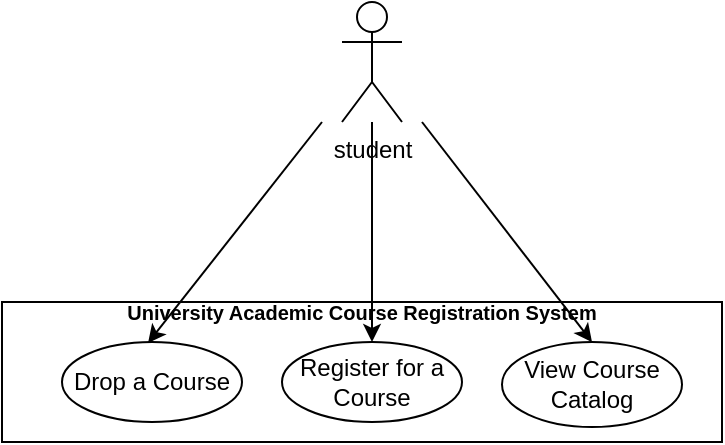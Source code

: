 <mxfile>
    <diagram id="HD2cS9WupMcQy-2_EBua" name="Page-1">
        <mxGraphModel dx="832" dy="611" grid="1" gridSize="10" guides="1" tooltips="1" connect="1" arrows="1" fold="1" page="1" pageScale="1" pageWidth="850" pageHeight="1100" math="0" shadow="0">
            <root>
                <mxCell id="0"/>
                <mxCell id="1" parent="0"/>
                <mxCell id="2" value="student" style="shape=umlActor;verticalLabelPosition=bottom;verticalAlign=top;html=1;outlineConnect=0;" parent="1" vertex="1">
                    <mxGeometry x="300" y="80" width="30" height="60" as="geometry"/>
                </mxCell>
                <mxCell id="6" value="&lt;h3 style=&quot;line-height: 60%;&quot;&gt;&lt;br&gt;&lt;/h3&gt;" style="rounded=0;whiteSpace=wrap;html=1;align=center;" parent="1" vertex="1">
                    <mxGeometry x="130" y="230" width="360" height="70" as="geometry"/>
                </mxCell>
                <mxCell id="11" value="" style="edgeStyle=none;html=1;" parent="1" source="2" target="9" edge="1">
                    <mxGeometry relative="1" as="geometry"/>
                </mxCell>
                <mxCell id="8" value="Drop a Course" style="ellipse;whiteSpace=wrap;html=1;" parent="1" vertex="1">
                    <mxGeometry x="160" y="250" width="90" height="40" as="geometry"/>
                </mxCell>
                <mxCell id="9" value="Register for a Course" style="ellipse;whiteSpace=wrap;html=1;" parent="1" vertex="1">
                    <mxGeometry x="270" y="250" width="90" height="40" as="geometry"/>
                </mxCell>
                <mxCell id="10" value="View Course Catalog" style="ellipse;whiteSpace=wrap;html=1;" parent="1" vertex="1">
                    <mxGeometry x="380" y="250" width="90" height="42.5" as="geometry"/>
                </mxCell>
                <mxCell id="12" value="" style="endArrow=classic;html=1;entryX=0.478;entryY=0.012;entryDx=0;entryDy=0;entryPerimeter=0;" parent="1" target="8" edge="1">
                    <mxGeometry width="50" height="50" relative="1" as="geometry">
                        <mxPoint x="290" y="140" as="sourcePoint"/>
                        <mxPoint x="260" y="140" as="targetPoint"/>
                        <Array as="points"/>
                    </mxGeometry>
                </mxCell>
                <mxCell id="13" value="" style="endArrow=classic;html=1;entryX=0.5;entryY=0;entryDx=0;entryDy=0;" parent="1" target="10" edge="1">
                    <mxGeometry width="50" height="50" relative="1" as="geometry">
                        <mxPoint x="340" y="140" as="sourcePoint"/>
                        <mxPoint x="407.715" y="229.445" as="targetPoint"/>
                    </mxGeometry>
                </mxCell>
                <mxCell id="15" value="&lt;font style=&quot;font-size: 10px;&quot;&gt;&lt;b&gt;University Academic Course Registration System&lt;/b&gt;&lt;/font&gt;" style="text;html=1;strokeColor=none;fillColor=none;align=center;verticalAlign=middle;whiteSpace=wrap;rounded=0;" parent="1" vertex="1">
                    <mxGeometry x="170" y="220" width="280" height="30" as="geometry"/>
                </mxCell>
            </root>
        </mxGraphModel>
    </diagram>
</mxfile>